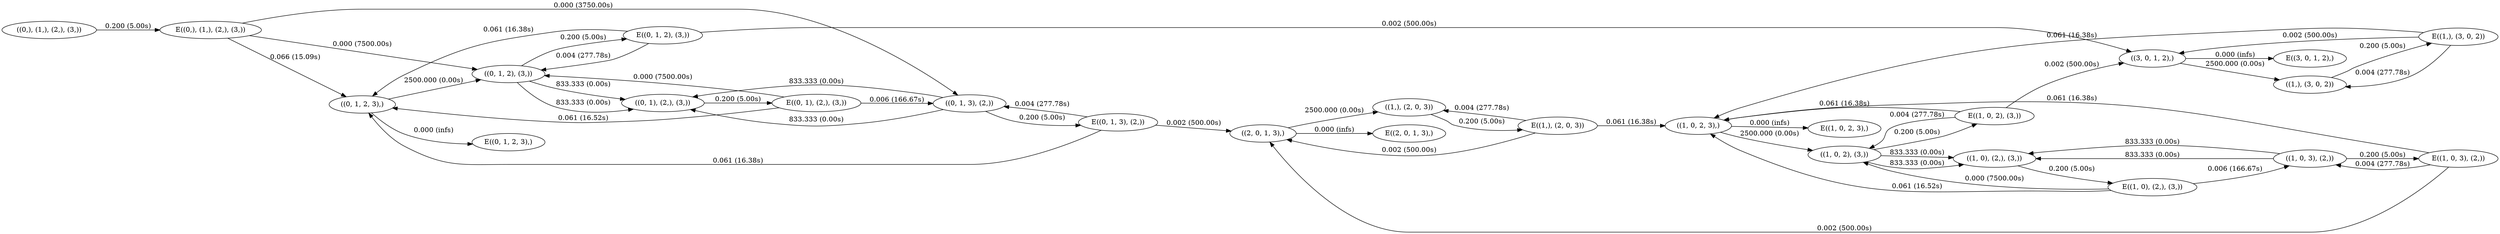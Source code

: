 digraph markov_chain { 
rankdir=LR;
"((0,), (1,), (2,), (3,))" -> "E((0,), (1,), (2,), (3,))" [ label = "0.200 (5.00s)" ]; 
"E((0,), (1,), (2,), (3,))" -> "((0, 1, 2, 3),)" [label = "0.066 (15.09s)" ]; 
"E((0,), (1,), (2,), (3,))" -> "((0, 1, 2), (3,))" [label = "0.000 (7500.00s)" ]; 
"E((0,), (1,), (2,), (3,))" -> "((0, 1, 3), (2,))" [label = "0.000 (3750.00s)" ]; 
"((0, 1, 2, 3),)" -> "E((0, 1, 2, 3),)" [ label = "0.000 (infs)" ]; 
"((0, 1, 2, 3),)" -> "((0, 1, 2), (3,))" [ label = "2500.000 (0.00s)" ]; 
"((0, 1, 3), (2,))" -> "E((0, 1, 3), (2,))" [ label = "0.200 (5.00s)" ]; 
"E((0, 1, 3), (2,))" -> "((0, 1, 2, 3),)" [label = "0.061 (16.38s)" ]; 
"E((0, 1, 3), (2,))" -> "((0, 1, 3), (2,))" [label = "0.004 (277.78s)" ]; 
"E((0, 1, 3), (2,))" -> "((2, 0, 1, 3),)" [label = "0.002 (500.00s)" ]; 
"((0, 1, 3), (2,))" -> "((0, 1), (2,), (3,))" [ label = "833.333 (0.00s)" ]; 
"((0, 1, 3), (2,))" -> "((0, 1), (2,), (3,))" [ label = "833.333 (0.00s)" ]; 
"((0, 1, 2), (3,))" -> "E((0, 1, 2), (3,))" [ label = "0.200 (5.00s)" ]; 
"E((0, 1, 2), (3,))" -> "((0, 1, 2, 3),)" [label = "0.061 (16.38s)" ]; 
"E((0, 1, 2), (3,))" -> "((3, 0, 1, 2),)" [label = "0.002 (500.00s)" ]; 
"E((0, 1, 2), (3,))" -> "((0, 1, 2), (3,))" [label = "0.004 (277.78s)" ]; 
"((0, 1, 2), (3,))" -> "((0, 1), (2,), (3,))" [ label = "833.333 (0.00s)" ]; 
"((0, 1, 2), (3,))" -> "((0, 1), (2,), (3,))" [ label = "833.333 (0.00s)" ]; 
"((2, 0, 1, 3),)" -> "E((2, 0, 1, 3),)" [ label = "0.000 (infs)" ]; 
"((2, 0, 1, 3),)" -> "((1,), (2, 0, 3))" [ label = "2500.000 (0.00s)" ]; 
"((0, 1), (2,), (3,))" -> "E((0, 1), (2,), (3,))" [ label = "0.200 (5.00s)" ]; 
"E((0, 1), (2,), (3,))" -> "((0, 1, 2), (3,))" [label = "0.000 (7500.00s)" ]; 
"E((0, 1), (2,), (3,))" -> "((0, 1, 2, 3),)" [label = "0.061 (16.52s)" ]; 
"E((0, 1), (2,), (3,))" -> "((0, 1, 3), (2,))" [label = "0.006 (166.67s)" ]; 
"((3, 0, 1, 2),)" -> "E((3, 0, 1, 2),)" [ label = "0.000 (infs)" ]; 
"((3, 0, 1, 2),)" -> "((1,), (3, 0, 2))" [ label = "2500.000 (0.00s)" ]; 
"((1,), (2, 0, 3))" -> "E((1,), (2, 0, 3))" [ label = "0.200 (5.00s)" ]; 
"E((1,), (2, 0, 3))" -> "((1,), (2, 0, 3))" [label = "0.004 (277.78s)" ]; 
"E((1,), (2, 0, 3))" -> "((1, 0, 2, 3),)" [label = "0.061 (16.38s)" ]; 
"E((1,), (2, 0, 3))" -> "((2, 0, 1, 3),)" [label = "0.002 (500.00s)" ]; 
"((1,), (3, 0, 2))" -> "E((1,), (3, 0, 2))" [ label = "0.200 (5.00s)" ]; 
"E((1,), (3, 0, 2))" -> "((1, 0, 2, 3),)" [label = "0.061 (16.38s)" ]; 
"E((1,), (3, 0, 2))" -> "((3, 0, 1, 2),)" [label = "0.002 (500.00s)" ]; 
"E((1,), (3, 0, 2))" -> "((1,), (3, 0, 2))" [label = "0.004 (277.78s)" ]; 
"((1, 0, 2, 3),)" -> "E((1, 0, 2, 3),)" [ label = "0.000 (infs)" ]; 
"((1, 0, 2, 3),)" -> "((1, 0, 2), (3,))" [ label = "2500.000 (0.00s)" ]; 
"((1, 0, 2), (3,))" -> "E((1, 0, 2), (3,))" [ label = "0.200 (5.00s)" ]; 
"E((1, 0, 2), (3,))" -> "((1, 0, 2, 3),)" [label = "0.061 (16.38s)" ]; 
"E((1, 0, 2), (3,))" -> "((3, 0, 1, 2),)" [label = "0.002 (500.00s)" ]; 
"E((1, 0, 2), (3,))" -> "((1, 0, 2), (3,))" [label = "0.004 (277.78s)" ]; 
"((1, 0, 2), (3,))" -> "((1, 0), (2,), (3,))" [ label = "833.333 (0.00s)" ]; 
"((1, 0, 2), (3,))" -> "((1, 0), (2,), (3,))" [ label = "833.333 (0.00s)" ]; 
"((1, 0), (2,), (3,))" -> "E((1, 0), (2,), (3,))" [ label = "0.200 (5.00s)" ]; 
"E((1, 0), (2,), (3,))" -> "((1, 0, 2, 3),)" [label = "0.061 (16.52s)" ]; 
"E((1, 0), (2,), (3,))" -> "((1, 0, 3), (2,))" [label = "0.006 (166.67s)" ]; 
"E((1, 0), (2,), (3,))" -> "((1, 0, 2), (3,))" [label = "0.000 (7500.00s)" ]; 
"((1, 0, 3), (2,))" -> "E((1, 0, 3), (2,))" [ label = "0.200 (5.00s)" ]; 
"E((1, 0, 3), (2,))" -> "((1, 0, 3), (2,))" [label = "0.004 (277.78s)" ]; 
"E((1, 0, 3), (2,))" -> "((1, 0, 2, 3),)" [label = "0.061 (16.38s)" ]; 
"E((1, 0, 3), (2,))" -> "((2, 0, 1, 3),)" [label = "0.002 (500.00s)" ]; 
"((1, 0, 3), (2,))" -> "((1, 0), (2,), (3,))" [ label = "833.333 (0.00s)" ]; 
"((1, 0, 3), (2,))" -> "((1, 0), (2,), (3,))" [ label = "833.333 (0.00s)" ]; 
}
